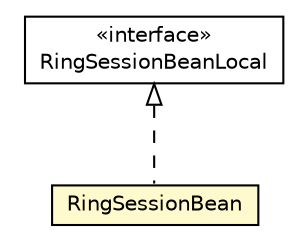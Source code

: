 #!/usr/local/bin/dot
#
# Class diagram 
# Generated by UMLGraph version R5_6-24-gf6e263 (http://www.umlgraph.org/)
#

digraph G {
	edge [fontname="Helvetica",fontsize=10,labelfontname="Helvetica",labelfontsize=10];
	node [fontname="Helvetica",fontsize=10,shape=plaintext];
	nodesep=0.25;
	ranksep=0.5;
	// org.unict.ing.pds.dhtdb.utils.chord.RingSessionBeanLocal
	c2322 [label=<<table title="org.unict.ing.pds.dhtdb.utils.chord.RingSessionBeanLocal" border="0" cellborder="1" cellspacing="0" cellpadding="2" port="p" href="../../utils/chord/RingSessionBeanLocal.html">
		<tr><td><table border="0" cellspacing="0" cellpadding="1">
<tr><td align="center" balign="center"> &#171;interface&#187; </td></tr>
<tr><td align="center" balign="center"> RingSessionBeanLocal </td></tr>
		</table></td></tr>
		</table>>, URL="../../utils/chord/RingSessionBeanLocal.html", fontname="Helvetica", fontcolor="black", fontsize=10.0];
	// org.unict.ing.pds.dhtdb.replica.p2p.RingSessionBean
	c2350 [label=<<table title="org.unict.ing.pds.dhtdb.replica.p2p.RingSessionBean" border="0" cellborder="1" cellspacing="0" cellpadding="2" port="p" bgcolor="lemonChiffon" href="./RingSessionBean.html">
		<tr><td><table border="0" cellspacing="0" cellpadding="1">
<tr><td align="center" balign="center"> RingSessionBean </td></tr>
		</table></td></tr>
		</table>>, URL="./RingSessionBean.html", fontname="Helvetica", fontcolor="black", fontsize=10.0];
	//org.unict.ing.pds.dhtdb.replica.p2p.RingSessionBean implements org.unict.ing.pds.dhtdb.utils.chord.RingSessionBeanLocal
	c2322:p -> c2350:p [dir=back,arrowtail=empty,style=dashed];
}


